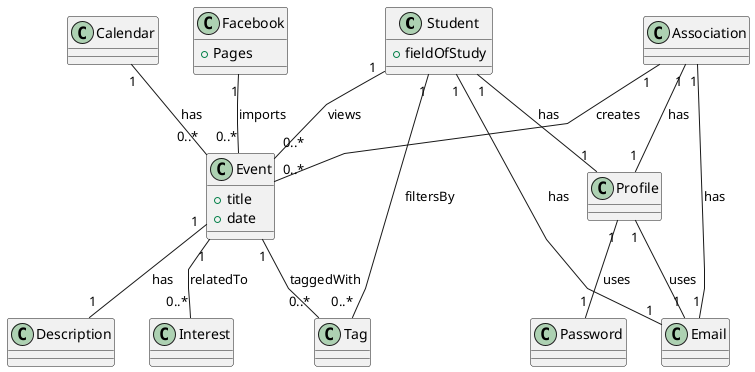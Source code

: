@startuml
!define RECTANGLE class
skinparam linetype polyline

RECTANGLE Student {
    +fieldOfStudy
}

RECTANGLE Association {
}

RECTANGLE Event {
    +title
    +date
}

RECTANGLE Calendar {
}

RECTANGLE Profile {
}

RECTANGLE Password {
}

RECTANGLE Description {
}

RECTANGLE Tag {
}

RECTANGLE Interest {
}

RECTANGLE Facebook {
    +Pages
}

RECTANGLE Email {
}

Student "1" -- "0..*" Event: views
Student "1" -- "0..*" Tag: filtersBy
Student "1" -- "1" Profile: has
Student "1" -- "1" Email: has
Association "1" - "0..*" Event: creates
Association "1" -- "1" Profile: has
Association "1" -- "1" Email: has
Calendar "1" -- "0..*" Event: has
Event "1" -- "1" Description: has
Event "1" -- "0..*" Tag: taggedWith
Event "1" -- "0..*" Interest: relatedTo
Profile "1" -- "1" Password: uses
Profile "1" -- "1" Email: uses
Facebook "1" -- "0..*" Event: imports

@enduml
